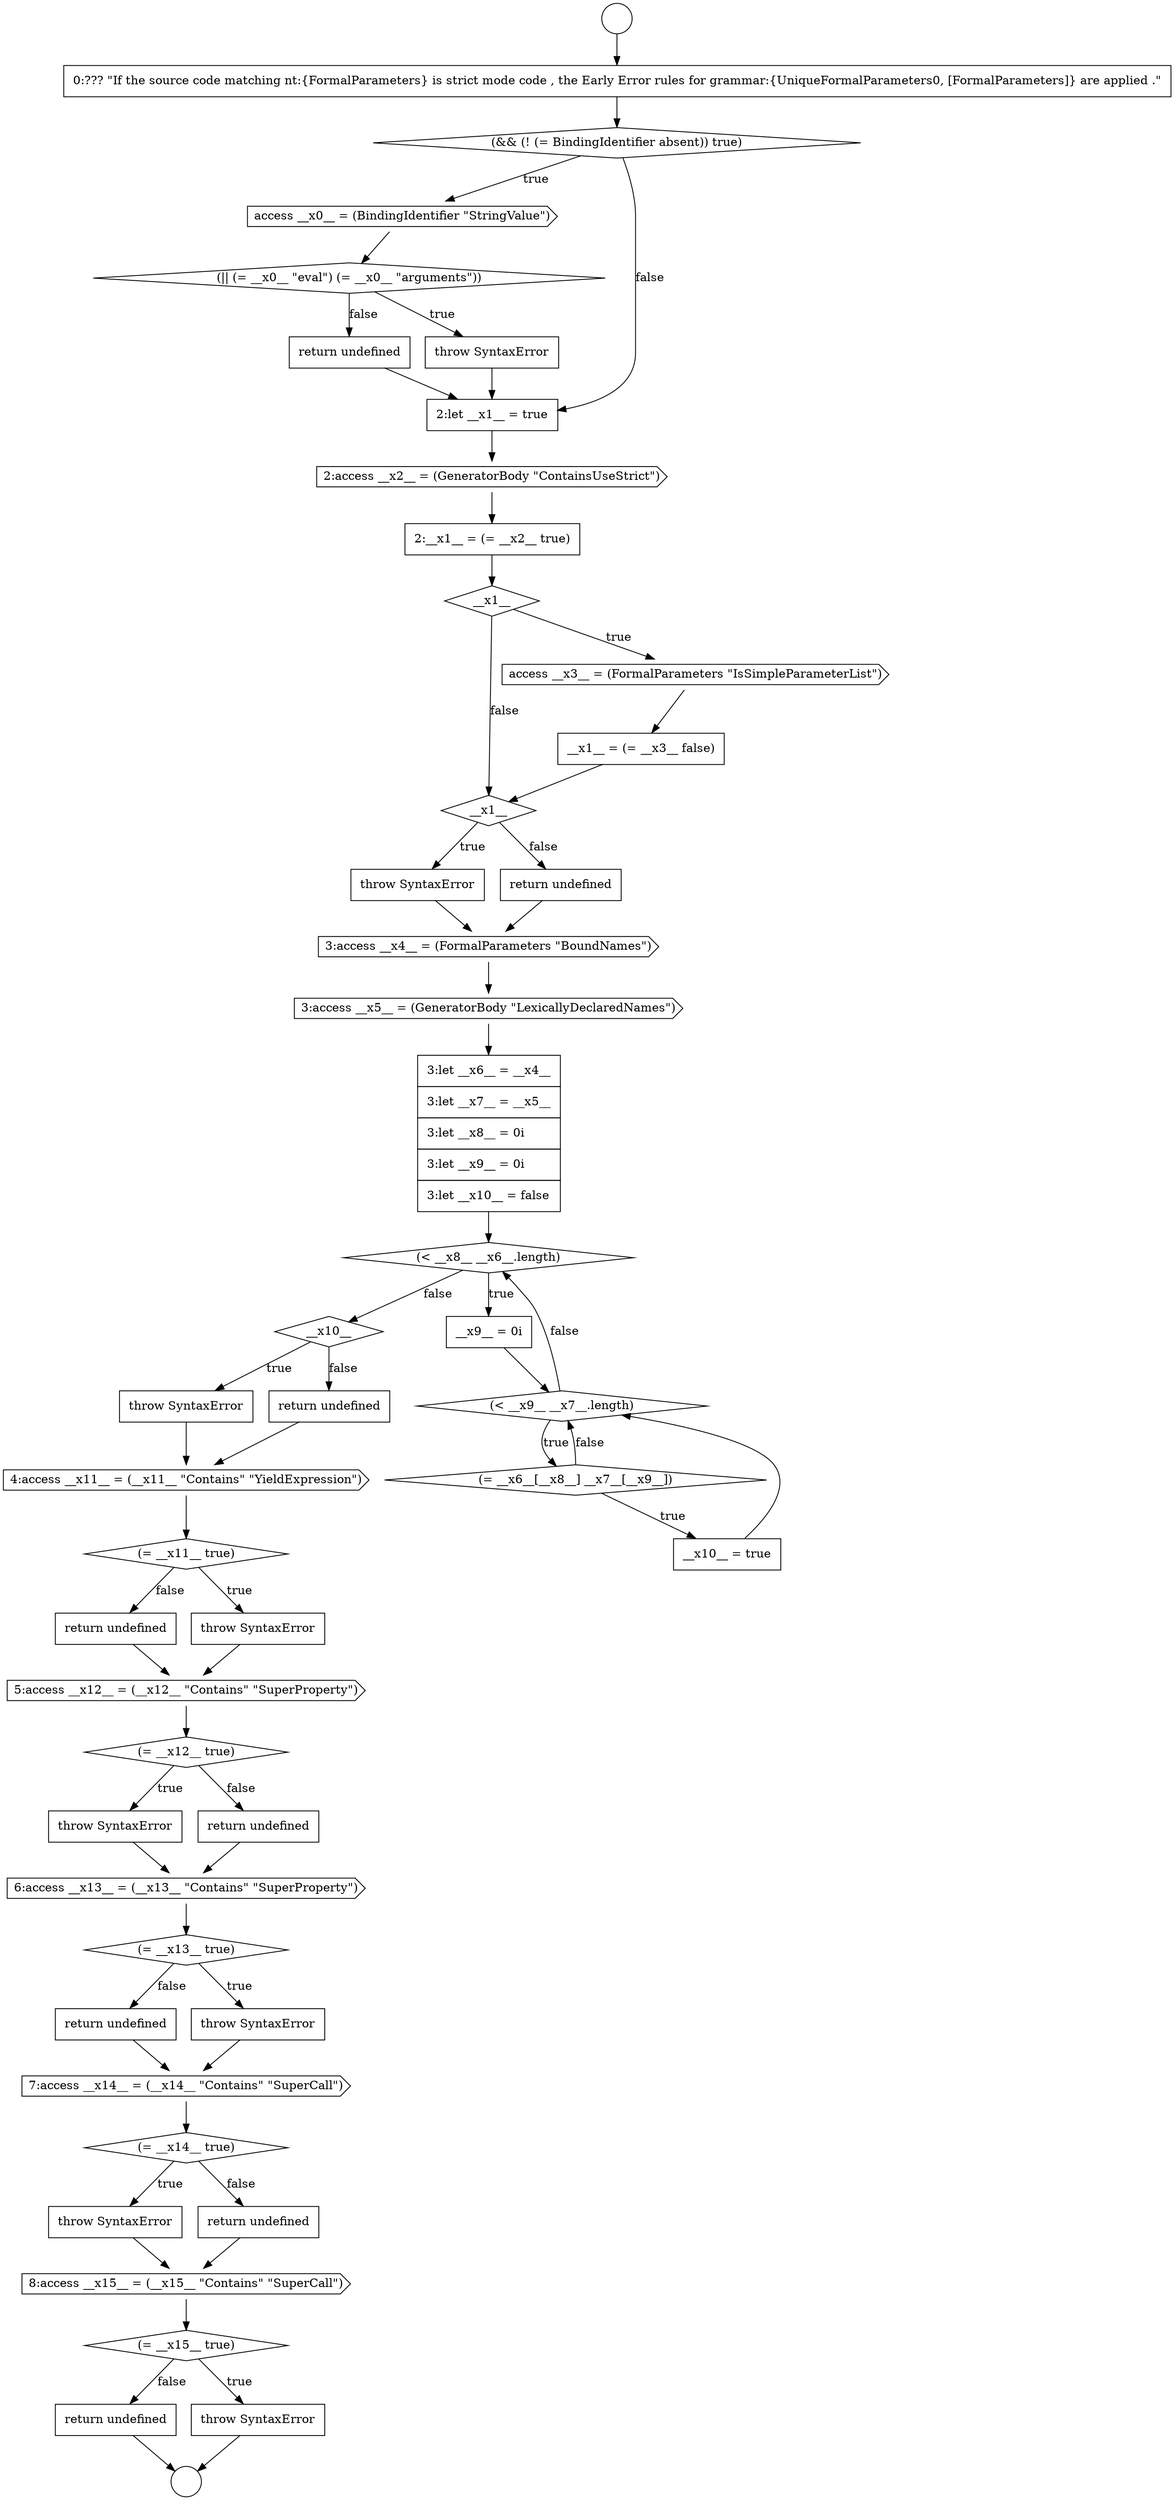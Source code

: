 digraph {
  node20551 [shape=none, margin=0, label=<<font color="black">
    <table border="0" cellborder="1" cellspacing="0" cellpadding="10">
      <tr><td align="left">return undefined</td></tr>
    </table>
  </font>> color="black" fillcolor="white" style=filled]
  node20504 [shape=circle label=" " color="black" fillcolor="white" style=filled]
  node20546 [shape=none, margin=0, label=<<font color="black">
    <table border="0" cellborder="1" cellspacing="0" cellpadding="10">
      <tr><td align="left">throw SyntaxError</td></tr>
    </table>
  </font>> color="black" fillcolor="white" style=filled]
  node20549 [shape=diamond, label=<<font color="black">(= __x15__ true)</font>> color="black" fillcolor="white" style=filled]
  node20518 [shape=diamond, label=<<font color="black">__x1__</font>> color="black" fillcolor="white" style=filled]
  node20536 [shape=cds, label=<<font color="black">5:access __x12__ = (__x12__ &quot;Contains&quot; &quot;SuperProperty&quot;)</font>> color="black" fillcolor="white" style=filled]
  node20506 [shape=none, margin=0, label=<<font color="black">
    <table border="0" cellborder="1" cellspacing="0" cellpadding="10">
      <tr><td align="left">0:??? &quot;If the source code matching nt:{FormalParameters} is strict mode code , the Early Error rules for grammar:{UniqueFormalParameters0, [FormalParameters]} are applied .&quot;</td></tr>
    </table>
  </font>> color="black" fillcolor="white" style=filled]
  node20519 [shape=none, margin=0, label=<<font color="black">
    <table border="0" cellborder="1" cellspacing="0" cellpadding="10">
      <tr><td align="left">throw SyntaxError</td></tr>
    </table>
  </font>> color="black" fillcolor="white" style=filled]
  node20543 [shape=none, margin=0, label=<<font color="black">
    <table border="0" cellborder="1" cellspacing="0" cellpadding="10">
      <tr><td align="left">return undefined</td></tr>
    </table>
  </font>> color="black" fillcolor="white" style=filled]
  node20535 [shape=none, margin=0, label=<<font color="black">
    <table border="0" cellborder="1" cellspacing="0" cellpadding="10">
      <tr><td align="left">return undefined</td></tr>
    </table>
  </font>> color="black" fillcolor="white" style=filled]
  node20505 [shape=circle label=" " color="black" fillcolor="white" style=filled]
  node20544 [shape=cds, label=<<font color="black">7:access __x14__ = (__x14__ &quot;Contains&quot; &quot;SuperCall&quot;)</font>> color="black" fillcolor="white" style=filled]
  node20516 [shape=cds, label=<<font color="black">access __x3__ = (FormalParameters &quot;IsSimpleParameterList&quot;)</font>> color="black" fillcolor="white" style=filled]
  node20527 [shape=diamond, label=<<font color="black">(= __x6__[__x8__] __x7__[__x9__])</font>> color="black" fillcolor="white" style=filled]
  node20520 [shape=none, margin=0, label=<<font color="black">
    <table border="0" cellborder="1" cellspacing="0" cellpadding="10">
      <tr><td align="left">return undefined</td></tr>
    </table>
  </font>> color="black" fillcolor="white" style=filled]
  node20534 [shape=none, margin=0, label=<<font color="black">
    <table border="0" cellborder="1" cellspacing="0" cellpadding="10">
      <tr><td align="left">throw SyntaxError</td></tr>
    </table>
  </font>> color="black" fillcolor="white" style=filled]
  node20537 [shape=diamond, label=<<font color="black">(= __x12__ true)</font>> color="black" fillcolor="white" style=filled]
  node20524 [shape=diamond, label=<<font color="black">(&lt; __x8__ __x6__.length)</font>> color="black" fillcolor="white" style=filled]
  node20507 [shape=diamond, label=<<font color="black">(&amp;&amp; (! (= BindingIdentifier absent)) true)</font>> color="black" fillcolor="white" style=filled]
  node20541 [shape=diamond, label=<<font color="black">(= __x13__ true)</font>> color="black" fillcolor="white" style=filled]
  node20511 [shape=none, margin=0, label=<<font color="black">
    <table border="0" cellborder="1" cellspacing="0" cellpadding="10">
      <tr><td align="left">return undefined</td></tr>
    </table>
  </font>> color="black" fillcolor="white" style=filled]
  node20508 [shape=cds, label=<<font color="black">access __x0__ = (BindingIdentifier &quot;StringValue&quot;)</font>> color="black" fillcolor="white" style=filled]
  node20547 [shape=none, margin=0, label=<<font color="black">
    <table border="0" cellborder="1" cellspacing="0" cellpadding="10">
      <tr><td align="left">return undefined</td></tr>
    </table>
  </font>> color="black" fillcolor="white" style=filled]
  node20530 [shape=none, margin=0, label=<<font color="black">
    <table border="0" cellborder="1" cellspacing="0" cellpadding="10">
      <tr><td align="left">throw SyntaxError</td></tr>
    </table>
  </font>> color="black" fillcolor="white" style=filled]
  node20533 [shape=diamond, label=<<font color="black">(= __x11__ true)</font>> color="black" fillcolor="white" style=filled]
  node20528 [shape=none, margin=0, label=<<font color="black">
    <table border="0" cellborder="1" cellspacing="0" cellpadding="10">
      <tr><td align="left">__x10__ = true</td></tr>
    </table>
  </font>> color="black" fillcolor="white" style=filled]
  node20517 [shape=none, margin=0, label=<<font color="black">
    <table border="0" cellborder="1" cellspacing="0" cellpadding="10">
      <tr><td align="left">__x1__ = (= __x3__ false)</td></tr>
    </table>
  </font>> color="black" fillcolor="white" style=filled]
  node20550 [shape=none, margin=0, label=<<font color="black">
    <table border="0" cellborder="1" cellspacing="0" cellpadding="10">
      <tr><td align="left">throw SyntaxError</td></tr>
    </table>
  </font>> color="black" fillcolor="white" style=filled]
  node20521 [shape=cds, label=<<font color="black">3:access __x4__ = (FormalParameters &quot;BoundNames&quot;)</font>> color="black" fillcolor="white" style=filled]
  node20513 [shape=cds, label=<<font color="black">2:access __x2__ = (GeneratorBody &quot;ContainsUseStrict&quot;)</font>> color="black" fillcolor="white" style=filled]
  node20538 [shape=none, margin=0, label=<<font color="black">
    <table border="0" cellborder="1" cellspacing="0" cellpadding="10">
      <tr><td align="left">throw SyntaxError</td></tr>
    </table>
  </font>> color="black" fillcolor="white" style=filled]
  node20542 [shape=none, margin=0, label=<<font color="black">
    <table border="0" cellborder="1" cellspacing="0" cellpadding="10">
      <tr><td align="left">throw SyntaxError</td></tr>
    </table>
  </font>> color="black" fillcolor="white" style=filled]
  node20529 [shape=diamond, label=<<font color="black">__x10__</font>> color="black" fillcolor="white" style=filled]
  node20510 [shape=none, margin=0, label=<<font color="black">
    <table border="0" cellborder="1" cellspacing="0" cellpadding="10">
      <tr><td align="left">throw SyntaxError</td></tr>
    </table>
  </font>> color="black" fillcolor="white" style=filled]
  node20539 [shape=none, margin=0, label=<<font color="black">
    <table border="0" cellborder="1" cellspacing="0" cellpadding="10">
      <tr><td align="left">return undefined</td></tr>
    </table>
  </font>> color="black" fillcolor="white" style=filled]
  node20522 [shape=cds, label=<<font color="black">3:access __x5__ = (GeneratorBody &quot;LexicallyDeclaredNames&quot;)</font>> color="black" fillcolor="white" style=filled]
  node20514 [shape=none, margin=0, label=<<font color="black">
    <table border="0" cellborder="1" cellspacing="0" cellpadding="10">
      <tr><td align="left">2:__x1__ = (= __x2__ true)</td></tr>
    </table>
  </font>> color="black" fillcolor="white" style=filled]
  node20525 [shape=none, margin=0, label=<<font color="black">
    <table border="0" cellborder="1" cellspacing="0" cellpadding="10">
      <tr><td align="left">__x9__ = 0i</td></tr>
    </table>
  </font>> color="black" fillcolor="white" style=filled]
  node20526 [shape=diamond, label=<<font color="black">(&lt; __x9__ __x7__.length)</font>> color="black" fillcolor="white" style=filled]
  node20509 [shape=diamond, label=<<font color="black">(|| (= __x0__ &quot;eval&quot;) (= __x0__ &quot;arguments&quot;))</font>> color="black" fillcolor="white" style=filled]
  node20545 [shape=diamond, label=<<font color="black">(= __x14__ true)</font>> color="black" fillcolor="white" style=filled]
  node20532 [shape=cds, label=<<font color="black">4:access __x11__ = (__x11__ &quot;Contains&quot; &quot;YieldExpression&quot;)</font>> color="black" fillcolor="white" style=filled]
  node20540 [shape=cds, label=<<font color="black">6:access __x13__ = (__x13__ &quot;Contains&quot; &quot;SuperProperty&quot;)</font>> color="black" fillcolor="white" style=filled]
  node20523 [shape=none, margin=0, label=<<font color="black">
    <table border="0" cellborder="1" cellspacing="0" cellpadding="10">
      <tr><td align="left">3:let __x6__ = __x4__</td></tr>
      <tr><td align="left">3:let __x7__ = __x5__</td></tr>
      <tr><td align="left">3:let __x8__ = 0i</td></tr>
      <tr><td align="left">3:let __x9__ = 0i</td></tr>
      <tr><td align="left">3:let __x10__ = false</td></tr>
    </table>
  </font>> color="black" fillcolor="white" style=filled]
  node20515 [shape=diamond, label=<<font color="black">__x1__</font>> color="black" fillcolor="white" style=filled]
  node20548 [shape=cds, label=<<font color="black">8:access __x15__ = (__x15__ &quot;Contains&quot; &quot;SuperCall&quot;)</font>> color="black" fillcolor="white" style=filled]
  node20512 [shape=none, margin=0, label=<<font color="black">
    <table border="0" cellborder="1" cellspacing="0" cellpadding="10">
      <tr><td align="left">2:let __x1__ = true</td></tr>
    </table>
  </font>> color="black" fillcolor="white" style=filled]
  node20531 [shape=none, margin=0, label=<<font color="black">
    <table border="0" cellborder="1" cellspacing="0" cellpadding="10">
      <tr><td align="left">return undefined</td></tr>
    </table>
  </font>> color="black" fillcolor="white" style=filled]
  node20548 -> node20549 [ color="black"]
  node20509 -> node20510 [label=<<font color="black">true</font>> color="black"]
  node20509 -> node20511 [label=<<font color="black">false</font>> color="black"]
  node20515 -> node20516 [label=<<font color="black">true</font>> color="black"]
  node20515 -> node20518 [label=<<font color="black">false</font>> color="black"]
  node20504 -> node20506 [ color="black"]
  node20539 -> node20540 [ color="black"]
  node20551 -> node20505 [ color="black"]
  node20535 -> node20536 [ color="black"]
  node20516 -> node20517 [ color="black"]
  node20543 -> node20544 [ color="black"]
  node20538 -> node20540 [ color="black"]
  node20525 -> node20526 [ color="black"]
  node20520 -> node20521 [ color="black"]
  node20529 -> node20530 [label=<<font color="black">true</font>> color="black"]
  node20529 -> node20531 [label=<<font color="black">false</font>> color="black"]
  node20546 -> node20548 [ color="black"]
  node20519 -> node20521 [ color="black"]
  node20524 -> node20525 [label=<<font color="black">true</font>> color="black"]
  node20524 -> node20529 [label=<<font color="black">false</font>> color="black"]
  node20514 -> node20515 [ color="black"]
  node20536 -> node20537 [ color="black"]
  node20531 -> node20532 [ color="black"]
  node20540 -> node20541 [ color="black"]
  node20530 -> node20532 [ color="black"]
  node20527 -> node20528 [label=<<font color="black">true</font>> color="black"]
  node20527 -> node20526 [label=<<font color="black">false</font>> color="black"]
  node20528 -> node20526 [ color="black"]
  node20510 -> node20512 [ color="black"]
  node20508 -> node20509 [ color="black"]
  node20537 -> node20538 [label=<<font color="black">true</font>> color="black"]
  node20537 -> node20539 [label=<<font color="black">false</font>> color="black"]
  node20549 -> node20550 [label=<<font color="black">true</font>> color="black"]
  node20549 -> node20551 [label=<<font color="black">false</font>> color="black"]
  node20511 -> node20512 [ color="black"]
  node20544 -> node20545 [ color="black"]
  node20532 -> node20533 [ color="black"]
  node20521 -> node20522 [ color="black"]
  node20534 -> node20536 [ color="black"]
  node20547 -> node20548 [ color="black"]
  node20526 -> node20527 [label=<<font color="black">true</font>> color="black"]
  node20526 -> node20524 [label=<<font color="black">false</font>> color="black"]
  node20550 -> node20505 [ color="black"]
  node20517 -> node20518 [ color="black"]
  node20518 -> node20519 [label=<<font color="black">true</font>> color="black"]
  node20518 -> node20520 [label=<<font color="black">false</font>> color="black"]
  node20513 -> node20514 [ color="black"]
  node20523 -> node20524 [ color="black"]
  node20545 -> node20546 [label=<<font color="black">true</font>> color="black"]
  node20545 -> node20547 [label=<<font color="black">false</font>> color="black"]
  node20512 -> node20513 [ color="black"]
  node20507 -> node20508 [label=<<font color="black">true</font>> color="black"]
  node20507 -> node20512 [label=<<font color="black">false</font>> color="black"]
  node20542 -> node20544 [ color="black"]
  node20506 -> node20507 [ color="black"]
  node20522 -> node20523 [ color="black"]
  node20541 -> node20542 [label=<<font color="black">true</font>> color="black"]
  node20541 -> node20543 [label=<<font color="black">false</font>> color="black"]
  node20533 -> node20534 [label=<<font color="black">true</font>> color="black"]
  node20533 -> node20535 [label=<<font color="black">false</font>> color="black"]
}
